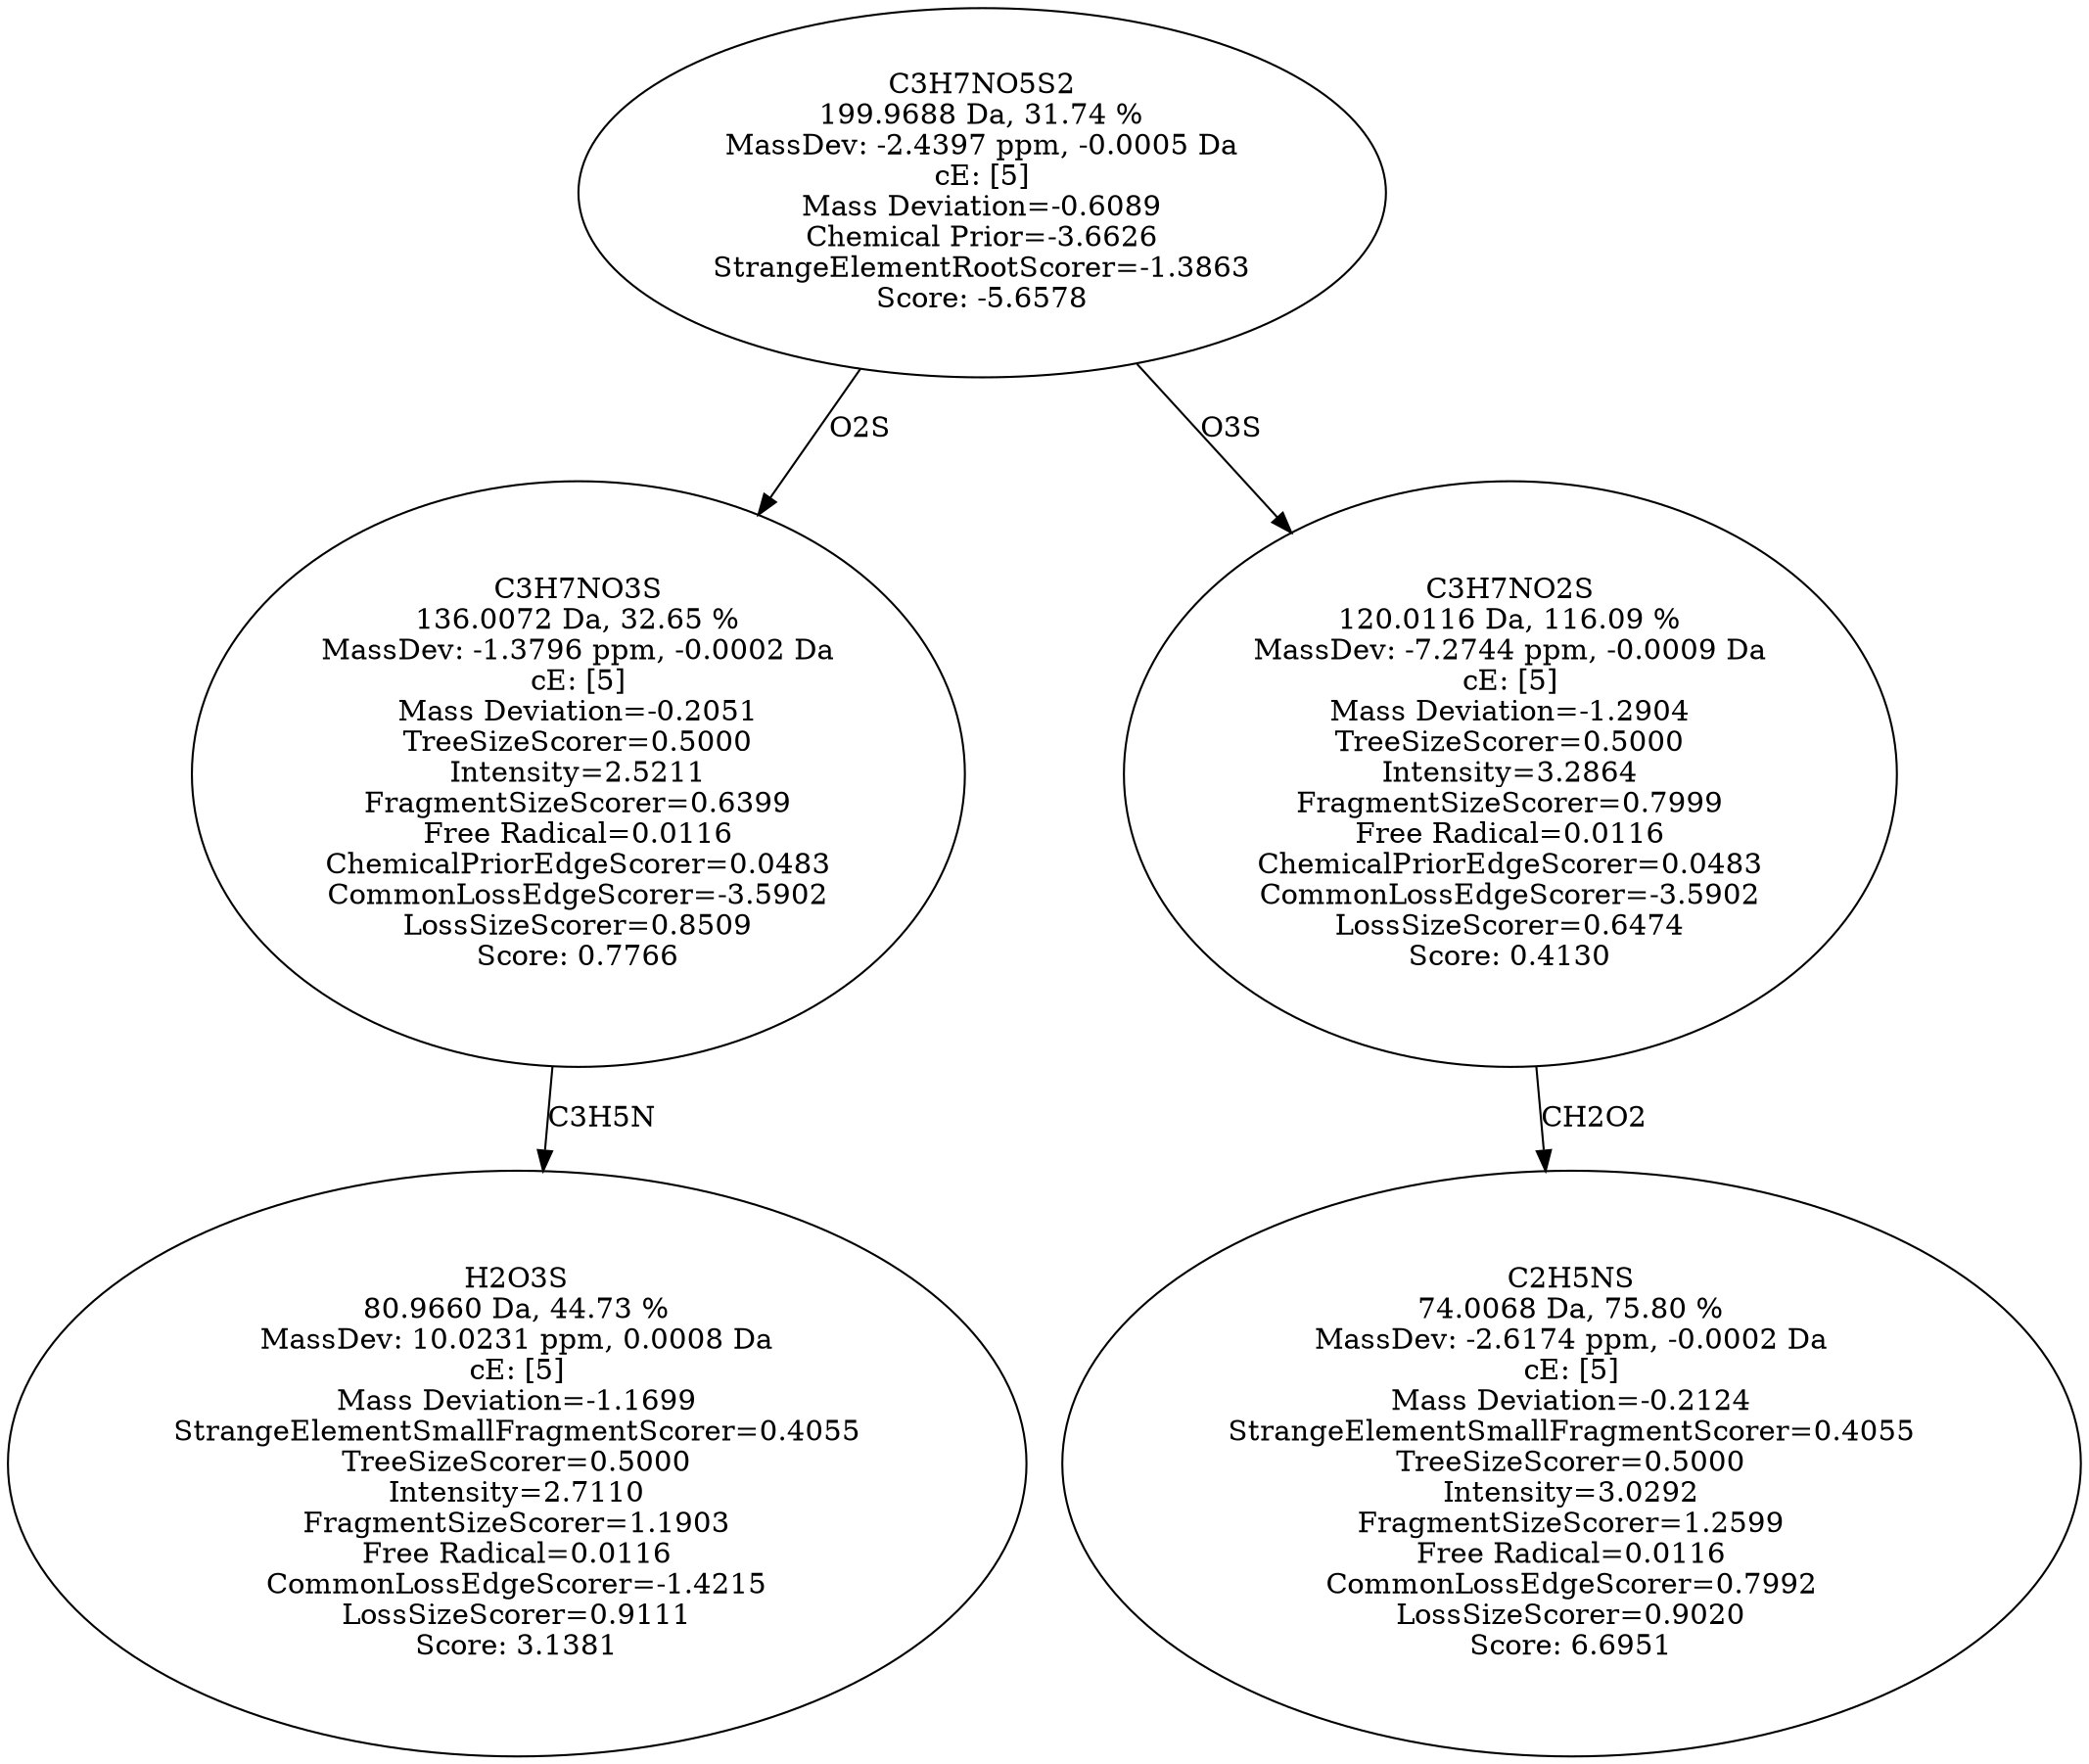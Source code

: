 strict digraph {
v1 [label="H2O3S\n80.9660 Da, 44.73 %\nMassDev: 10.0231 ppm, 0.0008 Da\ncE: [5]\nMass Deviation=-1.1699\nStrangeElementSmallFragmentScorer=0.4055\nTreeSizeScorer=0.5000\nIntensity=2.7110\nFragmentSizeScorer=1.1903\nFree Radical=0.0116\nCommonLossEdgeScorer=-1.4215\nLossSizeScorer=0.9111\nScore: 3.1381"];
v2 [label="C3H7NO3S\n136.0072 Da, 32.65 %\nMassDev: -1.3796 ppm, -0.0002 Da\ncE: [5]\nMass Deviation=-0.2051\nTreeSizeScorer=0.5000\nIntensity=2.5211\nFragmentSizeScorer=0.6399\nFree Radical=0.0116\nChemicalPriorEdgeScorer=0.0483\nCommonLossEdgeScorer=-3.5902\nLossSizeScorer=0.8509\nScore: 0.7766"];
v3 [label="C2H5NS\n74.0068 Da, 75.80 %\nMassDev: -2.6174 ppm, -0.0002 Da\ncE: [5]\nMass Deviation=-0.2124\nStrangeElementSmallFragmentScorer=0.4055\nTreeSizeScorer=0.5000\nIntensity=3.0292\nFragmentSizeScorer=1.2599\nFree Radical=0.0116\nCommonLossEdgeScorer=0.7992\nLossSizeScorer=0.9020\nScore: 6.6951"];
v4 [label="C3H7NO2S\n120.0116 Da, 116.09 %\nMassDev: -7.2744 ppm, -0.0009 Da\ncE: [5]\nMass Deviation=-1.2904\nTreeSizeScorer=0.5000\nIntensity=3.2864\nFragmentSizeScorer=0.7999\nFree Radical=0.0116\nChemicalPriorEdgeScorer=0.0483\nCommonLossEdgeScorer=-3.5902\nLossSizeScorer=0.6474\nScore: 0.4130"];
v5 [label="C3H7NO5S2\n199.9688 Da, 31.74 %\nMassDev: -2.4397 ppm, -0.0005 Da\ncE: [5]\nMass Deviation=-0.6089\nChemical Prior=-3.6626\nStrangeElementRootScorer=-1.3863\nScore: -5.6578"];
v2 -> v1 [label="C3H5N"];
v5 -> v2 [label="O2S"];
v4 -> v3 [label="CH2O2"];
v5 -> v4 [label="O3S"];
}